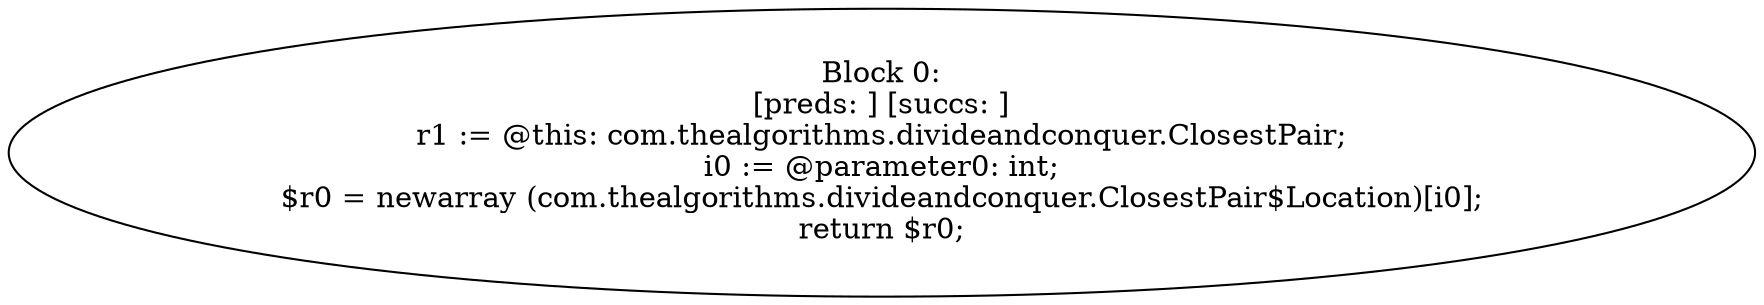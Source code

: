 digraph "unitGraph" {
    "Block 0:
[preds: ] [succs: ]
r1 := @this: com.thealgorithms.divideandconquer.ClosestPair;
i0 := @parameter0: int;
$r0 = newarray (com.thealgorithms.divideandconquer.ClosestPair$Location)[i0];
return $r0;
"
}
